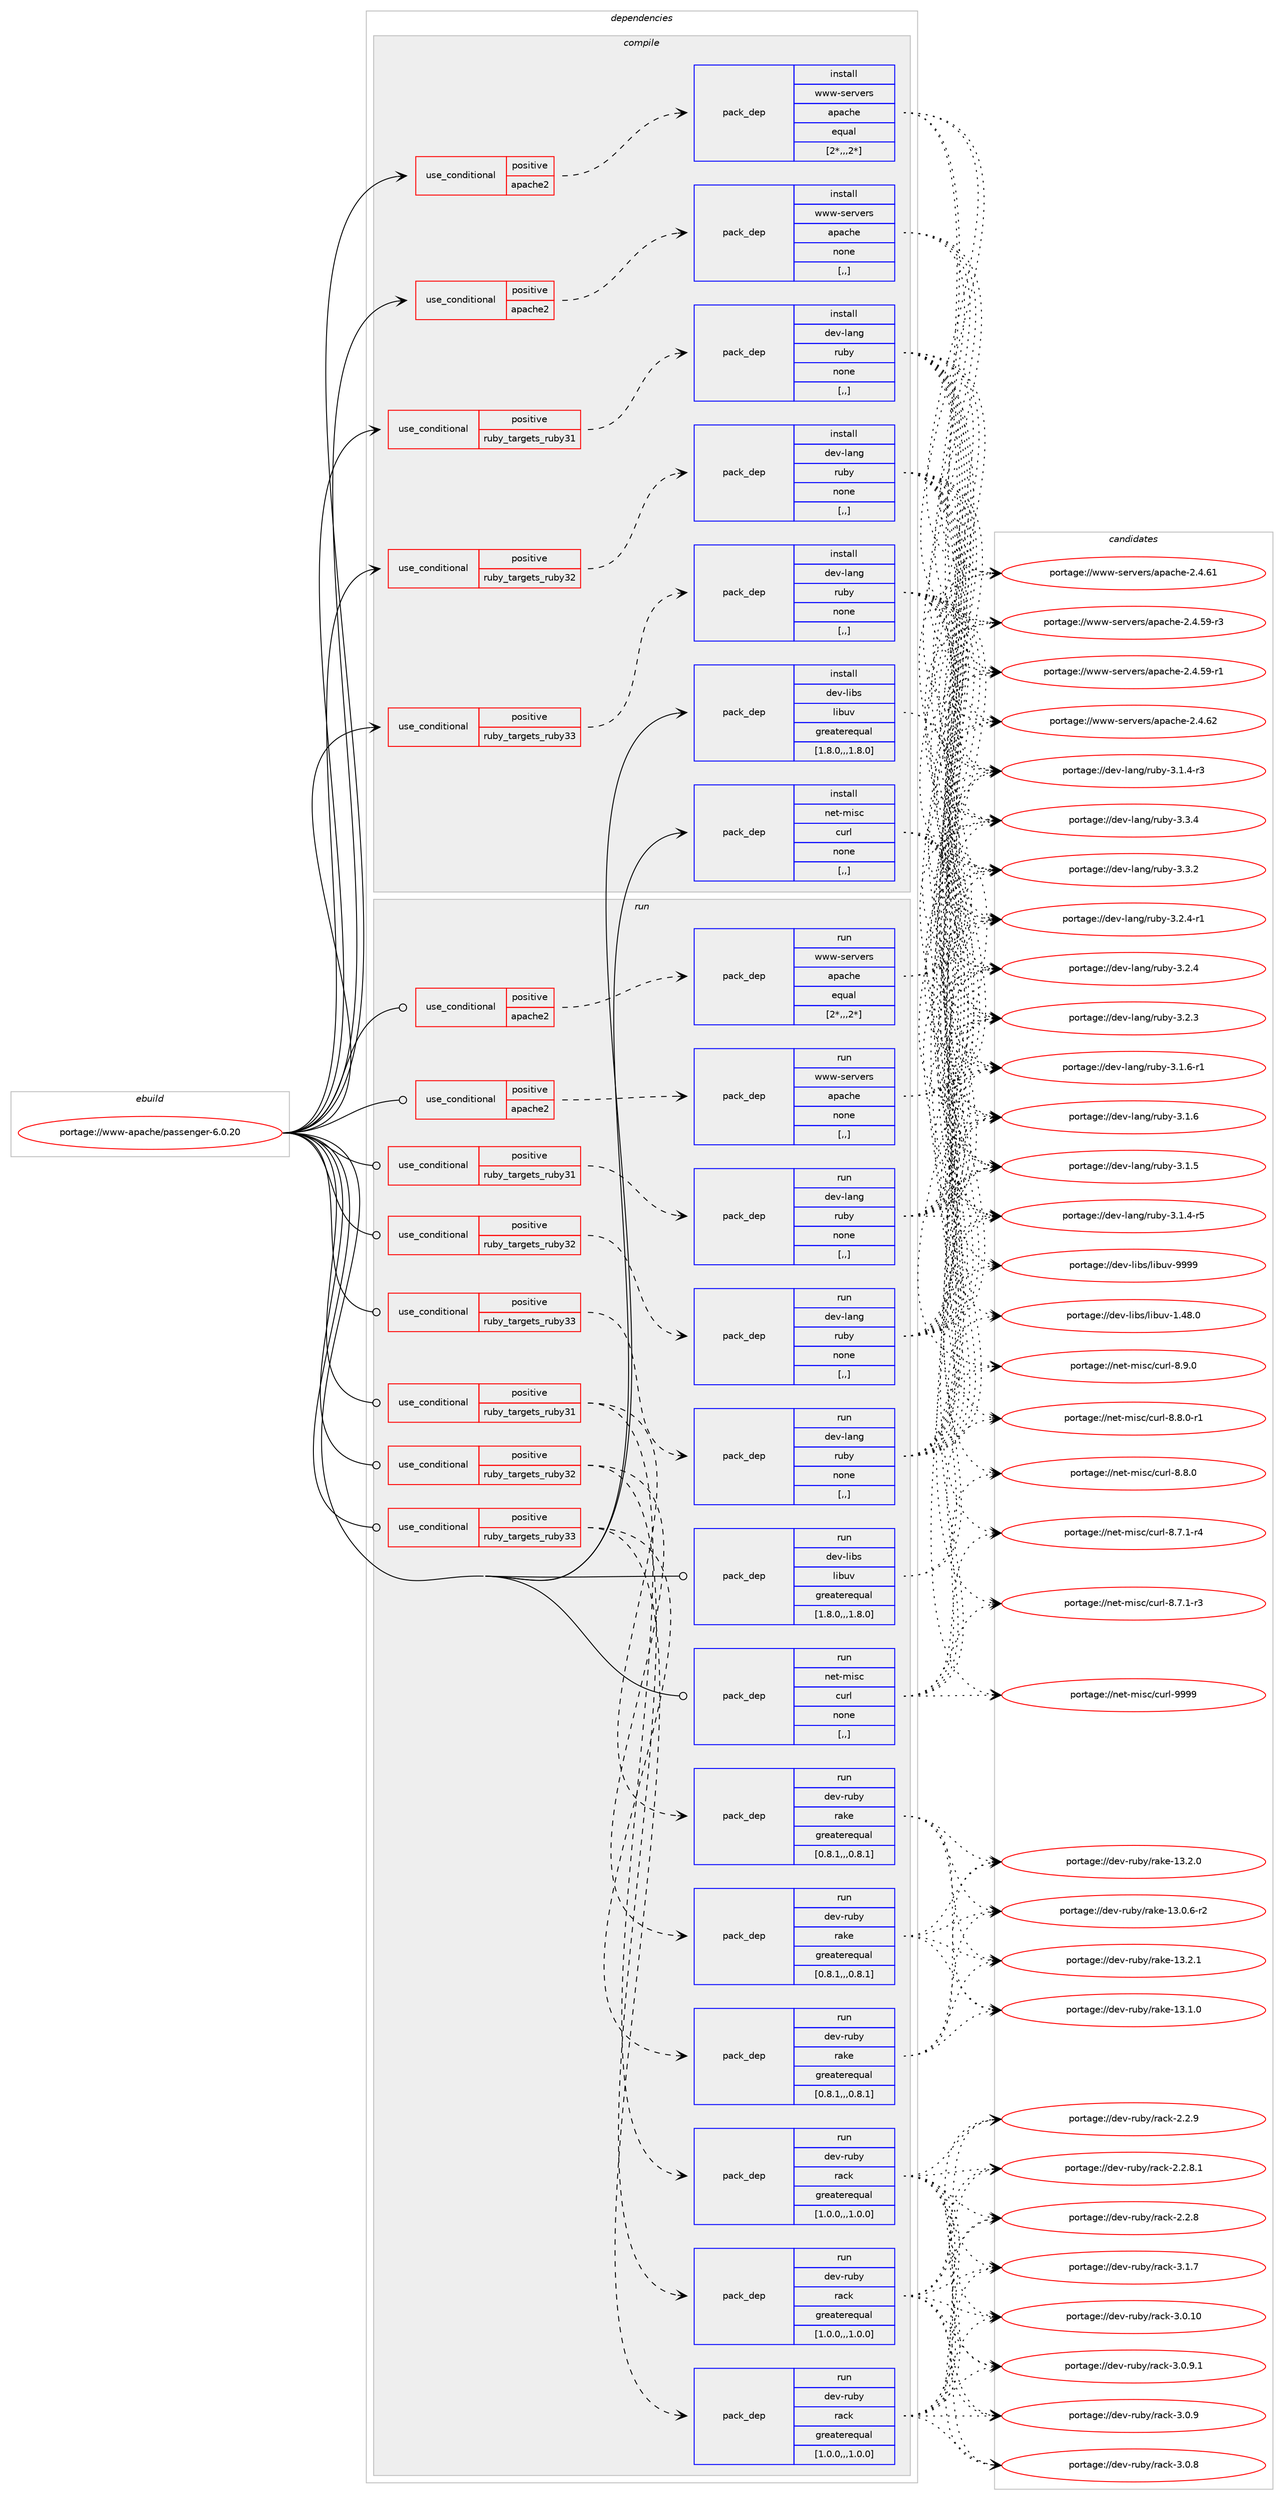 digraph prolog {

# *************
# Graph options
# *************

newrank=true;
concentrate=true;
compound=true;
graph [rankdir=LR,fontname=Helvetica,fontsize=10,ranksep=1.5];#, ranksep=2.5, nodesep=0.2];
edge  [arrowhead=vee];
node  [fontname=Helvetica,fontsize=10];

# **********
# The ebuild
# **********

subgraph cluster_leftcol {
color=gray;
label=<<i>ebuild</i>>;
id [label="portage://www-apache/passenger-6.0.20", color=red, width=4, href="../www-apache/passenger-6.0.20.svg"];
}

# ****************
# The dependencies
# ****************

subgraph cluster_midcol {
color=gray;
label=<<i>dependencies</i>>;
subgraph cluster_compile {
fillcolor="#eeeeee";
style=filled;
label=<<i>compile</i>>;
subgraph cond119249 {
dependency446843 [label=<<TABLE BORDER="0" CELLBORDER="1" CELLSPACING="0" CELLPADDING="4"><TR><TD ROWSPAN="3" CELLPADDING="10">use_conditional</TD></TR><TR><TD>positive</TD></TR><TR><TD>apache2</TD></TR></TABLE>>, shape=none, color=red];
subgraph pack324346 {
dependency446844 [label=<<TABLE BORDER="0" CELLBORDER="1" CELLSPACING="0" CELLPADDING="4" WIDTH="220"><TR><TD ROWSPAN="6" CELLPADDING="30">pack_dep</TD></TR><TR><TD WIDTH="110">install</TD></TR><TR><TD>www-servers</TD></TR><TR><TD>apache</TD></TR><TR><TD>equal</TD></TR><TR><TD>[2*,,,2*]</TD></TR></TABLE>>, shape=none, color=blue];
}
dependency446843:e -> dependency446844:w [weight=20,style="dashed",arrowhead="vee"];
}
id:e -> dependency446843:w [weight=20,style="solid",arrowhead="vee"];
subgraph cond119250 {
dependency446845 [label=<<TABLE BORDER="0" CELLBORDER="1" CELLSPACING="0" CELLPADDING="4"><TR><TD ROWSPAN="3" CELLPADDING="10">use_conditional</TD></TR><TR><TD>positive</TD></TR><TR><TD>apache2</TD></TR></TABLE>>, shape=none, color=red];
subgraph pack324347 {
dependency446846 [label=<<TABLE BORDER="0" CELLBORDER="1" CELLSPACING="0" CELLPADDING="4" WIDTH="220"><TR><TD ROWSPAN="6" CELLPADDING="30">pack_dep</TD></TR><TR><TD WIDTH="110">install</TD></TR><TR><TD>www-servers</TD></TR><TR><TD>apache</TD></TR><TR><TD>none</TD></TR><TR><TD>[,,]</TD></TR></TABLE>>, shape=none, color=blue];
}
dependency446845:e -> dependency446846:w [weight=20,style="dashed",arrowhead="vee"];
}
id:e -> dependency446845:w [weight=20,style="solid",arrowhead="vee"];
subgraph cond119251 {
dependency446847 [label=<<TABLE BORDER="0" CELLBORDER="1" CELLSPACING="0" CELLPADDING="4"><TR><TD ROWSPAN="3" CELLPADDING="10">use_conditional</TD></TR><TR><TD>positive</TD></TR><TR><TD>ruby_targets_ruby31</TD></TR></TABLE>>, shape=none, color=red];
subgraph pack324348 {
dependency446848 [label=<<TABLE BORDER="0" CELLBORDER="1" CELLSPACING="0" CELLPADDING="4" WIDTH="220"><TR><TD ROWSPAN="6" CELLPADDING="30">pack_dep</TD></TR><TR><TD WIDTH="110">install</TD></TR><TR><TD>dev-lang</TD></TR><TR><TD>ruby</TD></TR><TR><TD>none</TD></TR><TR><TD>[,,]</TD></TR></TABLE>>, shape=none, color=blue];
}
dependency446847:e -> dependency446848:w [weight=20,style="dashed",arrowhead="vee"];
}
id:e -> dependency446847:w [weight=20,style="solid",arrowhead="vee"];
subgraph cond119252 {
dependency446849 [label=<<TABLE BORDER="0" CELLBORDER="1" CELLSPACING="0" CELLPADDING="4"><TR><TD ROWSPAN="3" CELLPADDING="10">use_conditional</TD></TR><TR><TD>positive</TD></TR><TR><TD>ruby_targets_ruby32</TD></TR></TABLE>>, shape=none, color=red];
subgraph pack324349 {
dependency446850 [label=<<TABLE BORDER="0" CELLBORDER="1" CELLSPACING="0" CELLPADDING="4" WIDTH="220"><TR><TD ROWSPAN="6" CELLPADDING="30">pack_dep</TD></TR><TR><TD WIDTH="110">install</TD></TR><TR><TD>dev-lang</TD></TR><TR><TD>ruby</TD></TR><TR><TD>none</TD></TR><TR><TD>[,,]</TD></TR></TABLE>>, shape=none, color=blue];
}
dependency446849:e -> dependency446850:w [weight=20,style="dashed",arrowhead="vee"];
}
id:e -> dependency446849:w [weight=20,style="solid",arrowhead="vee"];
subgraph cond119253 {
dependency446851 [label=<<TABLE BORDER="0" CELLBORDER="1" CELLSPACING="0" CELLPADDING="4"><TR><TD ROWSPAN="3" CELLPADDING="10">use_conditional</TD></TR><TR><TD>positive</TD></TR><TR><TD>ruby_targets_ruby33</TD></TR></TABLE>>, shape=none, color=red];
subgraph pack324350 {
dependency446852 [label=<<TABLE BORDER="0" CELLBORDER="1" CELLSPACING="0" CELLPADDING="4" WIDTH="220"><TR><TD ROWSPAN="6" CELLPADDING="30">pack_dep</TD></TR><TR><TD WIDTH="110">install</TD></TR><TR><TD>dev-lang</TD></TR><TR><TD>ruby</TD></TR><TR><TD>none</TD></TR><TR><TD>[,,]</TD></TR></TABLE>>, shape=none, color=blue];
}
dependency446851:e -> dependency446852:w [weight=20,style="dashed",arrowhead="vee"];
}
id:e -> dependency446851:w [weight=20,style="solid",arrowhead="vee"];
subgraph pack324351 {
dependency446853 [label=<<TABLE BORDER="0" CELLBORDER="1" CELLSPACING="0" CELLPADDING="4" WIDTH="220"><TR><TD ROWSPAN="6" CELLPADDING="30">pack_dep</TD></TR><TR><TD WIDTH="110">install</TD></TR><TR><TD>dev-libs</TD></TR><TR><TD>libuv</TD></TR><TR><TD>greaterequal</TD></TR><TR><TD>[1.8.0,,,1.8.0]</TD></TR></TABLE>>, shape=none, color=blue];
}
id:e -> dependency446853:w [weight=20,style="solid",arrowhead="vee"];
subgraph pack324352 {
dependency446854 [label=<<TABLE BORDER="0" CELLBORDER="1" CELLSPACING="0" CELLPADDING="4" WIDTH="220"><TR><TD ROWSPAN="6" CELLPADDING="30">pack_dep</TD></TR><TR><TD WIDTH="110">install</TD></TR><TR><TD>net-misc</TD></TR><TR><TD>curl</TD></TR><TR><TD>none</TD></TR><TR><TD>[,,]</TD></TR></TABLE>>, shape=none, color=blue];
}
id:e -> dependency446854:w [weight=20,style="solid",arrowhead="vee"];
}
subgraph cluster_compileandrun {
fillcolor="#eeeeee";
style=filled;
label=<<i>compile and run</i>>;
}
subgraph cluster_run {
fillcolor="#eeeeee";
style=filled;
label=<<i>run</i>>;
subgraph cond119254 {
dependency446855 [label=<<TABLE BORDER="0" CELLBORDER="1" CELLSPACING="0" CELLPADDING="4"><TR><TD ROWSPAN="3" CELLPADDING="10">use_conditional</TD></TR><TR><TD>positive</TD></TR><TR><TD>apache2</TD></TR></TABLE>>, shape=none, color=red];
subgraph pack324353 {
dependency446856 [label=<<TABLE BORDER="0" CELLBORDER="1" CELLSPACING="0" CELLPADDING="4" WIDTH="220"><TR><TD ROWSPAN="6" CELLPADDING="30">pack_dep</TD></TR><TR><TD WIDTH="110">run</TD></TR><TR><TD>www-servers</TD></TR><TR><TD>apache</TD></TR><TR><TD>equal</TD></TR><TR><TD>[2*,,,2*]</TD></TR></TABLE>>, shape=none, color=blue];
}
dependency446855:e -> dependency446856:w [weight=20,style="dashed",arrowhead="vee"];
}
id:e -> dependency446855:w [weight=20,style="solid",arrowhead="odot"];
subgraph cond119255 {
dependency446857 [label=<<TABLE BORDER="0" CELLBORDER="1" CELLSPACING="0" CELLPADDING="4"><TR><TD ROWSPAN="3" CELLPADDING="10">use_conditional</TD></TR><TR><TD>positive</TD></TR><TR><TD>apache2</TD></TR></TABLE>>, shape=none, color=red];
subgraph pack324354 {
dependency446858 [label=<<TABLE BORDER="0" CELLBORDER="1" CELLSPACING="0" CELLPADDING="4" WIDTH="220"><TR><TD ROWSPAN="6" CELLPADDING="30">pack_dep</TD></TR><TR><TD WIDTH="110">run</TD></TR><TR><TD>www-servers</TD></TR><TR><TD>apache</TD></TR><TR><TD>none</TD></TR><TR><TD>[,,]</TD></TR></TABLE>>, shape=none, color=blue];
}
dependency446857:e -> dependency446858:w [weight=20,style="dashed",arrowhead="vee"];
}
id:e -> dependency446857:w [weight=20,style="solid",arrowhead="odot"];
subgraph cond119256 {
dependency446859 [label=<<TABLE BORDER="0" CELLBORDER="1" CELLSPACING="0" CELLPADDING="4"><TR><TD ROWSPAN="3" CELLPADDING="10">use_conditional</TD></TR><TR><TD>positive</TD></TR><TR><TD>ruby_targets_ruby31</TD></TR></TABLE>>, shape=none, color=red];
subgraph pack324355 {
dependency446860 [label=<<TABLE BORDER="0" CELLBORDER="1" CELLSPACING="0" CELLPADDING="4" WIDTH="220"><TR><TD ROWSPAN="6" CELLPADDING="30">pack_dep</TD></TR><TR><TD WIDTH="110">run</TD></TR><TR><TD>dev-lang</TD></TR><TR><TD>ruby</TD></TR><TR><TD>none</TD></TR><TR><TD>[,,]</TD></TR></TABLE>>, shape=none, color=blue];
}
dependency446859:e -> dependency446860:w [weight=20,style="dashed",arrowhead="vee"];
}
id:e -> dependency446859:w [weight=20,style="solid",arrowhead="odot"];
subgraph cond119257 {
dependency446861 [label=<<TABLE BORDER="0" CELLBORDER="1" CELLSPACING="0" CELLPADDING="4"><TR><TD ROWSPAN="3" CELLPADDING="10">use_conditional</TD></TR><TR><TD>positive</TD></TR><TR><TD>ruby_targets_ruby31</TD></TR></TABLE>>, shape=none, color=red];
subgraph pack324356 {
dependency446862 [label=<<TABLE BORDER="0" CELLBORDER="1" CELLSPACING="0" CELLPADDING="4" WIDTH="220"><TR><TD ROWSPAN="6" CELLPADDING="30">pack_dep</TD></TR><TR><TD WIDTH="110">run</TD></TR><TR><TD>dev-ruby</TD></TR><TR><TD>rack</TD></TR><TR><TD>greaterequal</TD></TR><TR><TD>[1.0.0,,,1.0.0]</TD></TR></TABLE>>, shape=none, color=blue];
}
dependency446861:e -> dependency446862:w [weight=20,style="dashed",arrowhead="vee"];
subgraph pack324357 {
dependency446863 [label=<<TABLE BORDER="0" CELLBORDER="1" CELLSPACING="0" CELLPADDING="4" WIDTH="220"><TR><TD ROWSPAN="6" CELLPADDING="30">pack_dep</TD></TR><TR><TD WIDTH="110">run</TD></TR><TR><TD>dev-ruby</TD></TR><TR><TD>rake</TD></TR><TR><TD>greaterequal</TD></TR><TR><TD>[0.8.1,,,0.8.1]</TD></TR></TABLE>>, shape=none, color=blue];
}
dependency446861:e -> dependency446863:w [weight=20,style="dashed",arrowhead="vee"];
}
id:e -> dependency446861:w [weight=20,style="solid",arrowhead="odot"];
subgraph cond119258 {
dependency446864 [label=<<TABLE BORDER="0" CELLBORDER="1" CELLSPACING="0" CELLPADDING="4"><TR><TD ROWSPAN="3" CELLPADDING="10">use_conditional</TD></TR><TR><TD>positive</TD></TR><TR><TD>ruby_targets_ruby32</TD></TR></TABLE>>, shape=none, color=red];
subgraph pack324358 {
dependency446865 [label=<<TABLE BORDER="0" CELLBORDER="1" CELLSPACING="0" CELLPADDING="4" WIDTH="220"><TR><TD ROWSPAN="6" CELLPADDING="30">pack_dep</TD></TR><TR><TD WIDTH="110">run</TD></TR><TR><TD>dev-lang</TD></TR><TR><TD>ruby</TD></TR><TR><TD>none</TD></TR><TR><TD>[,,]</TD></TR></TABLE>>, shape=none, color=blue];
}
dependency446864:e -> dependency446865:w [weight=20,style="dashed",arrowhead="vee"];
}
id:e -> dependency446864:w [weight=20,style="solid",arrowhead="odot"];
subgraph cond119259 {
dependency446866 [label=<<TABLE BORDER="0" CELLBORDER="1" CELLSPACING="0" CELLPADDING="4"><TR><TD ROWSPAN="3" CELLPADDING="10">use_conditional</TD></TR><TR><TD>positive</TD></TR><TR><TD>ruby_targets_ruby32</TD></TR></TABLE>>, shape=none, color=red];
subgraph pack324359 {
dependency446867 [label=<<TABLE BORDER="0" CELLBORDER="1" CELLSPACING="0" CELLPADDING="4" WIDTH="220"><TR><TD ROWSPAN="6" CELLPADDING="30">pack_dep</TD></TR><TR><TD WIDTH="110">run</TD></TR><TR><TD>dev-ruby</TD></TR><TR><TD>rack</TD></TR><TR><TD>greaterequal</TD></TR><TR><TD>[1.0.0,,,1.0.0]</TD></TR></TABLE>>, shape=none, color=blue];
}
dependency446866:e -> dependency446867:w [weight=20,style="dashed",arrowhead="vee"];
subgraph pack324360 {
dependency446868 [label=<<TABLE BORDER="0" CELLBORDER="1" CELLSPACING="0" CELLPADDING="4" WIDTH="220"><TR><TD ROWSPAN="6" CELLPADDING="30">pack_dep</TD></TR><TR><TD WIDTH="110">run</TD></TR><TR><TD>dev-ruby</TD></TR><TR><TD>rake</TD></TR><TR><TD>greaterequal</TD></TR><TR><TD>[0.8.1,,,0.8.1]</TD></TR></TABLE>>, shape=none, color=blue];
}
dependency446866:e -> dependency446868:w [weight=20,style="dashed",arrowhead="vee"];
}
id:e -> dependency446866:w [weight=20,style="solid",arrowhead="odot"];
subgraph cond119260 {
dependency446869 [label=<<TABLE BORDER="0" CELLBORDER="1" CELLSPACING="0" CELLPADDING="4"><TR><TD ROWSPAN="3" CELLPADDING="10">use_conditional</TD></TR><TR><TD>positive</TD></TR><TR><TD>ruby_targets_ruby33</TD></TR></TABLE>>, shape=none, color=red];
subgraph pack324361 {
dependency446870 [label=<<TABLE BORDER="0" CELLBORDER="1" CELLSPACING="0" CELLPADDING="4" WIDTH="220"><TR><TD ROWSPAN="6" CELLPADDING="30">pack_dep</TD></TR><TR><TD WIDTH="110">run</TD></TR><TR><TD>dev-lang</TD></TR><TR><TD>ruby</TD></TR><TR><TD>none</TD></TR><TR><TD>[,,]</TD></TR></TABLE>>, shape=none, color=blue];
}
dependency446869:e -> dependency446870:w [weight=20,style="dashed",arrowhead="vee"];
}
id:e -> dependency446869:w [weight=20,style="solid",arrowhead="odot"];
subgraph cond119261 {
dependency446871 [label=<<TABLE BORDER="0" CELLBORDER="1" CELLSPACING="0" CELLPADDING="4"><TR><TD ROWSPAN="3" CELLPADDING="10">use_conditional</TD></TR><TR><TD>positive</TD></TR><TR><TD>ruby_targets_ruby33</TD></TR></TABLE>>, shape=none, color=red];
subgraph pack324362 {
dependency446872 [label=<<TABLE BORDER="0" CELLBORDER="1" CELLSPACING="0" CELLPADDING="4" WIDTH="220"><TR><TD ROWSPAN="6" CELLPADDING="30">pack_dep</TD></TR><TR><TD WIDTH="110">run</TD></TR><TR><TD>dev-ruby</TD></TR><TR><TD>rack</TD></TR><TR><TD>greaterequal</TD></TR><TR><TD>[1.0.0,,,1.0.0]</TD></TR></TABLE>>, shape=none, color=blue];
}
dependency446871:e -> dependency446872:w [weight=20,style="dashed",arrowhead="vee"];
subgraph pack324363 {
dependency446873 [label=<<TABLE BORDER="0" CELLBORDER="1" CELLSPACING="0" CELLPADDING="4" WIDTH="220"><TR><TD ROWSPAN="6" CELLPADDING="30">pack_dep</TD></TR><TR><TD WIDTH="110">run</TD></TR><TR><TD>dev-ruby</TD></TR><TR><TD>rake</TD></TR><TR><TD>greaterequal</TD></TR><TR><TD>[0.8.1,,,0.8.1]</TD></TR></TABLE>>, shape=none, color=blue];
}
dependency446871:e -> dependency446873:w [weight=20,style="dashed",arrowhead="vee"];
}
id:e -> dependency446871:w [weight=20,style="solid",arrowhead="odot"];
subgraph pack324364 {
dependency446874 [label=<<TABLE BORDER="0" CELLBORDER="1" CELLSPACING="0" CELLPADDING="4" WIDTH="220"><TR><TD ROWSPAN="6" CELLPADDING="30">pack_dep</TD></TR><TR><TD WIDTH="110">run</TD></TR><TR><TD>dev-libs</TD></TR><TR><TD>libuv</TD></TR><TR><TD>greaterequal</TD></TR><TR><TD>[1.8.0,,,1.8.0]</TD></TR></TABLE>>, shape=none, color=blue];
}
id:e -> dependency446874:w [weight=20,style="solid",arrowhead="odot"];
subgraph pack324365 {
dependency446875 [label=<<TABLE BORDER="0" CELLBORDER="1" CELLSPACING="0" CELLPADDING="4" WIDTH="220"><TR><TD ROWSPAN="6" CELLPADDING="30">pack_dep</TD></TR><TR><TD WIDTH="110">run</TD></TR><TR><TD>net-misc</TD></TR><TR><TD>curl</TD></TR><TR><TD>none</TD></TR><TR><TD>[,,]</TD></TR></TABLE>>, shape=none, color=blue];
}
id:e -> dependency446875:w [weight=20,style="solid",arrowhead="odot"];
}
}

# **************
# The candidates
# **************

subgraph cluster_choices {
rank=same;
color=gray;
label=<<i>candidates</i>>;

subgraph choice324346 {
color=black;
nodesep=1;
choice119119119451151011141181011141154797112979910410145504652465450 [label="portage://www-servers/apache-2.4.62", color=red, width=4,href="../www-servers/apache-2.4.62.svg"];
choice119119119451151011141181011141154797112979910410145504652465449 [label="portage://www-servers/apache-2.4.61", color=red, width=4,href="../www-servers/apache-2.4.61.svg"];
choice1191191194511510111411810111411547971129799104101455046524653574511451 [label="portage://www-servers/apache-2.4.59-r3", color=red, width=4,href="../www-servers/apache-2.4.59-r3.svg"];
choice1191191194511510111411810111411547971129799104101455046524653574511449 [label="portage://www-servers/apache-2.4.59-r1", color=red, width=4,href="../www-servers/apache-2.4.59-r1.svg"];
dependency446844:e -> choice119119119451151011141181011141154797112979910410145504652465450:w [style=dotted,weight="100"];
dependency446844:e -> choice119119119451151011141181011141154797112979910410145504652465449:w [style=dotted,weight="100"];
dependency446844:e -> choice1191191194511510111411810111411547971129799104101455046524653574511451:w [style=dotted,weight="100"];
dependency446844:e -> choice1191191194511510111411810111411547971129799104101455046524653574511449:w [style=dotted,weight="100"];
}
subgraph choice324347 {
color=black;
nodesep=1;
choice119119119451151011141181011141154797112979910410145504652465450 [label="portage://www-servers/apache-2.4.62", color=red, width=4,href="../www-servers/apache-2.4.62.svg"];
choice119119119451151011141181011141154797112979910410145504652465449 [label="portage://www-servers/apache-2.4.61", color=red, width=4,href="../www-servers/apache-2.4.61.svg"];
choice1191191194511510111411810111411547971129799104101455046524653574511451 [label="portage://www-servers/apache-2.4.59-r3", color=red, width=4,href="../www-servers/apache-2.4.59-r3.svg"];
choice1191191194511510111411810111411547971129799104101455046524653574511449 [label="portage://www-servers/apache-2.4.59-r1", color=red, width=4,href="../www-servers/apache-2.4.59-r1.svg"];
dependency446846:e -> choice119119119451151011141181011141154797112979910410145504652465450:w [style=dotted,weight="100"];
dependency446846:e -> choice119119119451151011141181011141154797112979910410145504652465449:w [style=dotted,weight="100"];
dependency446846:e -> choice1191191194511510111411810111411547971129799104101455046524653574511451:w [style=dotted,weight="100"];
dependency446846:e -> choice1191191194511510111411810111411547971129799104101455046524653574511449:w [style=dotted,weight="100"];
}
subgraph choice324348 {
color=black;
nodesep=1;
choice10010111845108971101034711411798121455146514652 [label="portage://dev-lang/ruby-3.3.4", color=red, width=4,href="../dev-lang/ruby-3.3.4.svg"];
choice10010111845108971101034711411798121455146514650 [label="portage://dev-lang/ruby-3.3.2", color=red, width=4,href="../dev-lang/ruby-3.3.2.svg"];
choice100101118451089711010347114117981214551465046524511449 [label="portage://dev-lang/ruby-3.2.4-r1", color=red, width=4,href="../dev-lang/ruby-3.2.4-r1.svg"];
choice10010111845108971101034711411798121455146504652 [label="portage://dev-lang/ruby-3.2.4", color=red, width=4,href="../dev-lang/ruby-3.2.4.svg"];
choice10010111845108971101034711411798121455146504651 [label="portage://dev-lang/ruby-3.2.3", color=red, width=4,href="../dev-lang/ruby-3.2.3.svg"];
choice100101118451089711010347114117981214551464946544511449 [label="portage://dev-lang/ruby-3.1.6-r1", color=red, width=4,href="../dev-lang/ruby-3.1.6-r1.svg"];
choice10010111845108971101034711411798121455146494654 [label="portage://dev-lang/ruby-3.1.6", color=red, width=4,href="../dev-lang/ruby-3.1.6.svg"];
choice10010111845108971101034711411798121455146494653 [label="portage://dev-lang/ruby-3.1.5", color=red, width=4,href="../dev-lang/ruby-3.1.5.svg"];
choice100101118451089711010347114117981214551464946524511453 [label="portage://dev-lang/ruby-3.1.4-r5", color=red, width=4,href="../dev-lang/ruby-3.1.4-r5.svg"];
choice100101118451089711010347114117981214551464946524511451 [label="portage://dev-lang/ruby-3.1.4-r3", color=red, width=4,href="../dev-lang/ruby-3.1.4-r3.svg"];
dependency446848:e -> choice10010111845108971101034711411798121455146514652:w [style=dotted,weight="100"];
dependency446848:e -> choice10010111845108971101034711411798121455146514650:w [style=dotted,weight="100"];
dependency446848:e -> choice100101118451089711010347114117981214551465046524511449:w [style=dotted,weight="100"];
dependency446848:e -> choice10010111845108971101034711411798121455146504652:w [style=dotted,weight="100"];
dependency446848:e -> choice10010111845108971101034711411798121455146504651:w [style=dotted,weight="100"];
dependency446848:e -> choice100101118451089711010347114117981214551464946544511449:w [style=dotted,weight="100"];
dependency446848:e -> choice10010111845108971101034711411798121455146494654:w [style=dotted,weight="100"];
dependency446848:e -> choice10010111845108971101034711411798121455146494653:w [style=dotted,weight="100"];
dependency446848:e -> choice100101118451089711010347114117981214551464946524511453:w [style=dotted,weight="100"];
dependency446848:e -> choice100101118451089711010347114117981214551464946524511451:w [style=dotted,weight="100"];
}
subgraph choice324349 {
color=black;
nodesep=1;
choice10010111845108971101034711411798121455146514652 [label="portage://dev-lang/ruby-3.3.4", color=red, width=4,href="../dev-lang/ruby-3.3.4.svg"];
choice10010111845108971101034711411798121455146514650 [label="portage://dev-lang/ruby-3.3.2", color=red, width=4,href="../dev-lang/ruby-3.3.2.svg"];
choice100101118451089711010347114117981214551465046524511449 [label="portage://dev-lang/ruby-3.2.4-r1", color=red, width=4,href="../dev-lang/ruby-3.2.4-r1.svg"];
choice10010111845108971101034711411798121455146504652 [label="portage://dev-lang/ruby-3.2.4", color=red, width=4,href="../dev-lang/ruby-3.2.4.svg"];
choice10010111845108971101034711411798121455146504651 [label="portage://dev-lang/ruby-3.2.3", color=red, width=4,href="../dev-lang/ruby-3.2.3.svg"];
choice100101118451089711010347114117981214551464946544511449 [label="portage://dev-lang/ruby-3.1.6-r1", color=red, width=4,href="../dev-lang/ruby-3.1.6-r1.svg"];
choice10010111845108971101034711411798121455146494654 [label="portage://dev-lang/ruby-3.1.6", color=red, width=4,href="../dev-lang/ruby-3.1.6.svg"];
choice10010111845108971101034711411798121455146494653 [label="portage://dev-lang/ruby-3.1.5", color=red, width=4,href="../dev-lang/ruby-3.1.5.svg"];
choice100101118451089711010347114117981214551464946524511453 [label="portage://dev-lang/ruby-3.1.4-r5", color=red, width=4,href="../dev-lang/ruby-3.1.4-r5.svg"];
choice100101118451089711010347114117981214551464946524511451 [label="portage://dev-lang/ruby-3.1.4-r3", color=red, width=4,href="../dev-lang/ruby-3.1.4-r3.svg"];
dependency446850:e -> choice10010111845108971101034711411798121455146514652:w [style=dotted,weight="100"];
dependency446850:e -> choice10010111845108971101034711411798121455146514650:w [style=dotted,weight="100"];
dependency446850:e -> choice100101118451089711010347114117981214551465046524511449:w [style=dotted,weight="100"];
dependency446850:e -> choice10010111845108971101034711411798121455146504652:w [style=dotted,weight="100"];
dependency446850:e -> choice10010111845108971101034711411798121455146504651:w [style=dotted,weight="100"];
dependency446850:e -> choice100101118451089711010347114117981214551464946544511449:w [style=dotted,weight="100"];
dependency446850:e -> choice10010111845108971101034711411798121455146494654:w [style=dotted,weight="100"];
dependency446850:e -> choice10010111845108971101034711411798121455146494653:w [style=dotted,weight="100"];
dependency446850:e -> choice100101118451089711010347114117981214551464946524511453:w [style=dotted,weight="100"];
dependency446850:e -> choice100101118451089711010347114117981214551464946524511451:w [style=dotted,weight="100"];
}
subgraph choice324350 {
color=black;
nodesep=1;
choice10010111845108971101034711411798121455146514652 [label="portage://dev-lang/ruby-3.3.4", color=red, width=4,href="../dev-lang/ruby-3.3.4.svg"];
choice10010111845108971101034711411798121455146514650 [label="portage://dev-lang/ruby-3.3.2", color=red, width=4,href="../dev-lang/ruby-3.3.2.svg"];
choice100101118451089711010347114117981214551465046524511449 [label="portage://dev-lang/ruby-3.2.4-r1", color=red, width=4,href="../dev-lang/ruby-3.2.4-r1.svg"];
choice10010111845108971101034711411798121455146504652 [label="portage://dev-lang/ruby-3.2.4", color=red, width=4,href="../dev-lang/ruby-3.2.4.svg"];
choice10010111845108971101034711411798121455146504651 [label="portage://dev-lang/ruby-3.2.3", color=red, width=4,href="../dev-lang/ruby-3.2.3.svg"];
choice100101118451089711010347114117981214551464946544511449 [label="portage://dev-lang/ruby-3.1.6-r1", color=red, width=4,href="../dev-lang/ruby-3.1.6-r1.svg"];
choice10010111845108971101034711411798121455146494654 [label="portage://dev-lang/ruby-3.1.6", color=red, width=4,href="../dev-lang/ruby-3.1.6.svg"];
choice10010111845108971101034711411798121455146494653 [label="portage://dev-lang/ruby-3.1.5", color=red, width=4,href="../dev-lang/ruby-3.1.5.svg"];
choice100101118451089711010347114117981214551464946524511453 [label="portage://dev-lang/ruby-3.1.4-r5", color=red, width=4,href="../dev-lang/ruby-3.1.4-r5.svg"];
choice100101118451089711010347114117981214551464946524511451 [label="portage://dev-lang/ruby-3.1.4-r3", color=red, width=4,href="../dev-lang/ruby-3.1.4-r3.svg"];
dependency446852:e -> choice10010111845108971101034711411798121455146514652:w [style=dotted,weight="100"];
dependency446852:e -> choice10010111845108971101034711411798121455146514650:w [style=dotted,weight="100"];
dependency446852:e -> choice100101118451089711010347114117981214551465046524511449:w [style=dotted,weight="100"];
dependency446852:e -> choice10010111845108971101034711411798121455146504652:w [style=dotted,weight="100"];
dependency446852:e -> choice10010111845108971101034711411798121455146504651:w [style=dotted,weight="100"];
dependency446852:e -> choice100101118451089711010347114117981214551464946544511449:w [style=dotted,weight="100"];
dependency446852:e -> choice10010111845108971101034711411798121455146494654:w [style=dotted,weight="100"];
dependency446852:e -> choice10010111845108971101034711411798121455146494653:w [style=dotted,weight="100"];
dependency446852:e -> choice100101118451089711010347114117981214551464946524511453:w [style=dotted,weight="100"];
dependency446852:e -> choice100101118451089711010347114117981214551464946524511451:w [style=dotted,weight="100"];
}
subgraph choice324351 {
color=black;
nodesep=1;
choice100101118451081059811547108105981171184557575757 [label="portage://dev-libs/libuv-9999", color=red, width=4,href="../dev-libs/libuv-9999.svg"];
choice1001011184510810598115471081059811711845494652564648 [label="portage://dev-libs/libuv-1.48.0", color=red, width=4,href="../dev-libs/libuv-1.48.0.svg"];
dependency446853:e -> choice100101118451081059811547108105981171184557575757:w [style=dotted,weight="100"];
dependency446853:e -> choice1001011184510810598115471081059811711845494652564648:w [style=dotted,weight="100"];
}
subgraph choice324352 {
color=black;
nodesep=1;
choice110101116451091051159947991171141084557575757 [label="portage://net-misc/curl-9999", color=red, width=4,href="../net-misc/curl-9999.svg"];
choice11010111645109105115994799117114108455646574648 [label="portage://net-misc/curl-8.9.0", color=red, width=4,href="../net-misc/curl-8.9.0.svg"];
choice110101116451091051159947991171141084556465646484511449 [label="portage://net-misc/curl-8.8.0-r1", color=red, width=4,href="../net-misc/curl-8.8.0-r1.svg"];
choice11010111645109105115994799117114108455646564648 [label="portage://net-misc/curl-8.8.0", color=red, width=4,href="../net-misc/curl-8.8.0.svg"];
choice110101116451091051159947991171141084556465546494511452 [label="portage://net-misc/curl-8.7.1-r4", color=red, width=4,href="../net-misc/curl-8.7.1-r4.svg"];
choice110101116451091051159947991171141084556465546494511451 [label="portage://net-misc/curl-8.7.1-r3", color=red, width=4,href="../net-misc/curl-8.7.1-r3.svg"];
dependency446854:e -> choice110101116451091051159947991171141084557575757:w [style=dotted,weight="100"];
dependency446854:e -> choice11010111645109105115994799117114108455646574648:w [style=dotted,weight="100"];
dependency446854:e -> choice110101116451091051159947991171141084556465646484511449:w [style=dotted,weight="100"];
dependency446854:e -> choice11010111645109105115994799117114108455646564648:w [style=dotted,weight="100"];
dependency446854:e -> choice110101116451091051159947991171141084556465546494511452:w [style=dotted,weight="100"];
dependency446854:e -> choice110101116451091051159947991171141084556465546494511451:w [style=dotted,weight="100"];
}
subgraph choice324353 {
color=black;
nodesep=1;
choice119119119451151011141181011141154797112979910410145504652465450 [label="portage://www-servers/apache-2.4.62", color=red, width=4,href="../www-servers/apache-2.4.62.svg"];
choice119119119451151011141181011141154797112979910410145504652465449 [label="portage://www-servers/apache-2.4.61", color=red, width=4,href="../www-servers/apache-2.4.61.svg"];
choice1191191194511510111411810111411547971129799104101455046524653574511451 [label="portage://www-servers/apache-2.4.59-r3", color=red, width=4,href="../www-servers/apache-2.4.59-r3.svg"];
choice1191191194511510111411810111411547971129799104101455046524653574511449 [label="portage://www-servers/apache-2.4.59-r1", color=red, width=4,href="../www-servers/apache-2.4.59-r1.svg"];
dependency446856:e -> choice119119119451151011141181011141154797112979910410145504652465450:w [style=dotted,weight="100"];
dependency446856:e -> choice119119119451151011141181011141154797112979910410145504652465449:w [style=dotted,weight="100"];
dependency446856:e -> choice1191191194511510111411810111411547971129799104101455046524653574511451:w [style=dotted,weight="100"];
dependency446856:e -> choice1191191194511510111411810111411547971129799104101455046524653574511449:w [style=dotted,weight="100"];
}
subgraph choice324354 {
color=black;
nodesep=1;
choice119119119451151011141181011141154797112979910410145504652465450 [label="portage://www-servers/apache-2.4.62", color=red, width=4,href="../www-servers/apache-2.4.62.svg"];
choice119119119451151011141181011141154797112979910410145504652465449 [label="portage://www-servers/apache-2.4.61", color=red, width=4,href="../www-servers/apache-2.4.61.svg"];
choice1191191194511510111411810111411547971129799104101455046524653574511451 [label="portage://www-servers/apache-2.4.59-r3", color=red, width=4,href="../www-servers/apache-2.4.59-r3.svg"];
choice1191191194511510111411810111411547971129799104101455046524653574511449 [label="portage://www-servers/apache-2.4.59-r1", color=red, width=4,href="../www-servers/apache-2.4.59-r1.svg"];
dependency446858:e -> choice119119119451151011141181011141154797112979910410145504652465450:w [style=dotted,weight="100"];
dependency446858:e -> choice119119119451151011141181011141154797112979910410145504652465449:w [style=dotted,weight="100"];
dependency446858:e -> choice1191191194511510111411810111411547971129799104101455046524653574511451:w [style=dotted,weight="100"];
dependency446858:e -> choice1191191194511510111411810111411547971129799104101455046524653574511449:w [style=dotted,weight="100"];
}
subgraph choice324355 {
color=black;
nodesep=1;
choice10010111845108971101034711411798121455146514652 [label="portage://dev-lang/ruby-3.3.4", color=red, width=4,href="../dev-lang/ruby-3.3.4.svg"];
choice10010111845108971101034711411798121455146514650 [label="portage://dev-lang/ruby-3.3.2", color=red, width=4,href="../dev-lang/ruby-3.3.2.svg"];
choice100101118451089711010347114117981214551465046524511449 [label="portage://dev-lang/ruby-3.2.4-r1", color=red, width=4,href="../dev-lang/ruby-3.2.4-r1.svg"];
choice10010111845108971101034711411798121455146504652 [label="portage://dev-lang/ruby-3.2.4", color=red, width=4,href="../dev-lang/ruby-3.2.4.svg"];
choice10010111845108971101034711411798121455146504651 [label="portage://dev-lang/ruby-3.2.3", color=red, width=4,href="../dev-lang/ruby-3.2.3.svg"];
choice100101118451089711010347114117981214551464946544511449 [label="portage://dev-lang/ruby-3.1.6-r1", color=red, width=4,href="../dev-lang/ruby-3.1.6-r1.svg"];
choice10010111845108971101034711411798121455146494654 [label="portage://dev-lang/ruby-3.1.6", color=red, width=4,href="../dev-lang/ruby-3.1.6.svg"];
choice10010111845108971101034711411798121455146494653 [label="portage://dev-lang/ruby-3.1.5", color=red, width=4,href="../dev-lang/ruby-3.1.5.svg"];
choice100101118451089711010347114117981214551464946524511453 [label="portage://dev-lang/ruby-3.1.4-r5", color=red, width=4,href="../dev-lang/ruby-3.1.4-r5.svg"];
choice100101118451089711010347114117981214551464946524511451 [label="portage://dev-lang/ruby-3.1.4-r3", color=red, width=4,href="../dev-lang/ruby-3.1.4-r3.svg"];
dependency446860:e -> choice10010111845108971101034711411798121455146514652:w [style=dotted,weight="100"];
dependency446860:e -> choice10010111845108971101034711411798121455146514650:w [style=dotted,weight="100"];
dependency446860:e -> choice100101118451089711010347114117981214551465046524511449:w [style=dotted,weight="100"];
dependency446860:e -> choice10010111845108971101034711411798121455146504652:w [style=dotted,weight="100"];
dependency446860:e -> choice10010111845108971101034711411798121455146504651:w [style=dotted,weight="100"];
dependency446860:e -> choice100101118451089711010347114117981214551464946544511449:w [style=dotted,weight="100"];
dependency446860:e -> choice10010111845108971101034711411798121455146494654:w [style=dotted,weight="100"];
dependency446860:e -> choice10010111845108971101034711411798121455146494653:w [style=dotted,weight="100"];
dependency446860:e -> choice100101118451089711010347114117981214551464946524511453:w [style=dotted,weight="100"];
dependency446860:e -> choice100101118451089711010347114117981214551464946524511451:w [style=dotted,weight="100"];
}
subgraph choice324356 {
color=black;
nodesep=1;
choice1001011184511411798121471149799107455146494655 [label="portage://dev-ruby/rack-3.1.7", color=red, width=4,href="../dev-ruby/rack-3.1.7.svg"];
choice100101118451141179812147114979910745514648464948 [label="portage://dev-ruby/rack-3.0.10", color=red, width=4,href="../dev-ruby/rack-3.0.10.svg"];
choice10010111845114117981214711497991074551464846574649 [label="portage://dev-ruby/rack-3.0.9.1", color=red, width=4,href="../dev-ruby/rack-3.0.9.1.svg"];
choice1001011184511411798121471149799107455146484657 [label="portage://dev-ruby/rack-3.0.9", color=red, width=4,href="../dev-ruby/rack-3.0.9.svg"];
choice1001011184511411798121471149799107455146484656 [label="portage://dev-ruby/rack-3.0.8", color=red, width=4,href="../dev-ruby/rack-3.0.8.svg"];
choice1001011184511411798121471149799107455046504657 [label="portage://dev-ruby/rack-2.2.9", color=red, width=4,href="../dev-ruby/rack-2.2.9.svg"];
choice10010111845114117981214711497991074550465046564649 [label="portage://dev-ruby/rack-2.2.8.1", color=red, width=4,href="../dev-ruby/rack-2.2.8.1.svg"];
choice1001011184511411798121471149799107455046504656 [label="portage://dev-ruby/rack-2.2.8", color=red, width=4,href="../dev-ruby/rack-2.2.8.svg"];
dependency446862:e -> choice1001011184511411798121471149799107455146494655:w [style=dotted,weight="100"];
dependency446862:e -> choice100101118451141179812147114979910745514648464948:w [style=dotted,weight="100"];
dependency446862:e -> choice10010111845114117981214711497991074551464846574649:w [style=dotted,weight="100"];
dependency446862:e -> choice1001011184511411798121471149799107455146484657:w [style=dotted,weight="100"];
dependency446862:e -> choice1001011184511411798121471149799107455146484656:w [style=dotted,weight="100"];
dependency446862:e -> choice1001011184511411798121471149799107455046504657:w [style=dotted,weight="100"];
dependency446862:e -> choice10010111845114117981214711497991074550465046564649:w [style=dotted,weight="100"];
dependency446862:e -> choice1001011184511411798121471149799107455046504656:w [style=dotted,weight="100"];
}
subgraph choice324357 {
color=black;
nodesep=1;
choice1001011184511411798121471149710710145495146504649 [label="portage://dev-ruby/rake-13.2.1", color=red, width=4,href="../dev-ruby/rake-13.2.1.svg"];
choice1001011184511411798121471149710710145495146504648 [label="portage://dev-ruby/rake-13.2.0", color=red, width=4,href="../dev-ruby/rake-13.2.0.svg"];
choice1001011184511411798121471149710710145495146494648 [label="portage://dev-ruby/rake-13.1.0", color=red, width=4,href="../dev-ruby/rake-13.1.0.svg"];
choice10010111845114117981214711497107101454951464846544511450 [label="portage://dev-ruby/rake-13.0.6-r2", color=red, width=4,href="../dev-ruby/rake-13.0.6-r2.svg"];
dependency446863:e -> choice1001011184511411798121471149710710145495146504649:w [style=dotted,weight="100"];
dependency446863:e -> choice1001011184511411798121471149710710145495146504648:w [style=dotted,weight="100"];
dependency446863:e -> choice1001011184511411798121471149710710145495146494648:w [style=dotted,weight="100"];
dependency446863:e -> choice10010111845114117981214711497107101454951464846544511450:w [style=dotted,weight="100"];
}
subgraph choice324358 {
color=black;
nodesep=1;
choice10010111845108971101034711411798121455146514652 [label="portage://dev-lang/ruby-3.3.4", color=red, width=4,href="../dev-lang/ruby-3.3.4.svg"];
choice10010111845108971101034711411798121455146514650 [label="portage://dev-lang/ruby-3.3.2", color=red, width=4,href="../dev-lang/ruby-3.3.2.svg"];
choice100101118451089711010347114117981214551465046524511449 [label="portage://dev-lang/ruby-3.2.4-r1", color=red, width=4,href="../dev-lang/ruby-3.2.4-r1.svg"];
choice10010111845108971101034711411798121455146504652 [label="portage://dev-lang/ruby-3.2.4", color=red, width=4,href="../dev-lang/ruby-3.2.4.svg"];
choice10010111845108971101034711411798121455146504651 [label="portage://dev-lang/ruby-3.2.3", color=red, width=4,href="../dev-lang/ruby-3.2.3.svg"];
choice100101118451089711010347114117981214551464946544511449 [label="portage://dev-lang/ruby-3.1.6-r1", color=red, width=4,href="../dev-lang/ruby-3.1.6-r1.svg"];
choice10010111845108971101034711411798121455146494654 [label="portage://dev-lang/ruby-3.1.6", color=red, width=4,href="../dev-lang/ruby-3.1.6.svg"];
choice10010111845108971101034711411798121455146494653 [label="portage://dev-lang/ruby-3.1.5", color=red, width=4,href="../dev-lang/ruby-3.1.5.svg"];
choice100101118451089711010347114117981214551464946524511453 [label="portage://dev-lang/ruby-3.1.4-r5", color=red, width=4,href="../dev-lang/ruby-3.1.4-r5.svg"];
choice100101118451089711010347114117981214551464946524511451 [label="portage://dev-lang/ruby-3.1.4-r3", color=red, width=4,href="../dev-lang/ruby-3.1.4-r3.svg"];
dependency446865:e -> choice10010111845108971101034711411798121455146514652:w [style=dotted,weight="100"];
dependency446865:e -> choice10010111845108971101034711411798121455146514650:w [style=dotted,weight="100"];
dependency446865:e -> choice100101118451089711010347114117981214551465046524511449:w [style=dotted,weight="100"];
dependency446865:e -> choice10010111845108971101034711411798121455146504652:w [style=dotted,weight="100"];
dependency446865:e -> choice10010111845108971101034711411798121455146504651:w [style=dotted,weight="100"];
dependency446865:e -> choice100101118451089711010347114117981214551464946544511449:w [style=dotted,weight="100"];
dependency446865:e -> choice10010111845108971101034711411798121455146494654:w [style=dotted,weight="100"];
dependency446865:e -> choice10010111845108971101034711411798121455146494653:w [style=dotted,weight="100"];
dependency446865:e -> choice100101118451089711010347114117981214551464946524511453:w [style=dotted,weight="100"];
dependency446865:e -> choice100101118451089711010347114117981214551464946524511451:w [style=dotted,weight="100"];
}
subgraph choice324359 {
color=black;
nodesep=1;
choice1001011184511411798121471149799107455146494655 [label="portage://dev-ruby/rack-3.1.7", color=red, width=4,href="../dev-ruby/rack-3.1.7.svg"];
choice100101118451141179812147114979910745514648464948 [label="portage://dev-ruby/rack-3.0.10", color=red, width=4,href="../dev-ruby/rack-3.0.10.svg"];
choice10010111845114117981214711497991074551464846574649 [label="portage://dev-ruby/rack-3.0.9.1", color=red, width=4,href="../dev-ruby/rack-3.0.9.1.svg"];
choice1001011184511411798121471149799107455146484657 [label="portage://dev-ruby/rack-3.0.9", color=red, width=4,href="../dev-ruby/rack-3.0.9.svg"];
choice1001011184511411798121471149799107455146484656 [label="portage://dev-ruby/rack-3.0.8", color=red, width=4,href="../dev-ruby/rack-3.0.8.svg"];
choice1001011184511411798121471149799107455046504657 [label="portage://dev-ruby/rack-2.2.9", color=red, width=4,href="../dev-ruby/rack-2.2.9.svg"];
choice10010111845114117981214711497991074550465046564649 [label="portage://dev-ruby/rack-2.2.8.1", color=red, width=4,href="../dev-ruby/rack-2.2.8.1.svg"];
choice1001011184511411798121471149799107455046504656 [label="portage://dev-ruby/rack-2.2.8", color=red, width=4,href="../dev-ruby/rack-2.2.8.svg"];
dependency446867:e -> choice1001011184511411798121471149799107455146494655:w [style=dotted,weight="100"];
dependency446867:e -> choice100101118451141179812147114979910745514648464948:w [style=dotted,weight="100"];
dependency446867:e -> choice10010111845114117981214711497991074551464846574649:w [style=dotted,weight="100"];
dependency446867:e -> choice1001011184511411798121471149799107455146484657:w [style=dotted,weight="100"];
dependency446867:e -> choice1001011184511411798121471149799107455146484656:w [style=dotted,weight="100"];
dependency446867:e -> choice1001011184511411798121471149799107455046504657:w [style=dotted,weight="100"];
dependency446867:e -> choice10010111845114117981214711497991074550465046564649:w [style=dotted,weight="100"];
dependency446867:e -> choice1001011184511411798121471149799107455046504656:w [style=dotted,weight="100"];
}
subgraph choice324360 {
color=black;
nodesep=1;
choice1001011184511411798121471149710710145495146504649 [label="portage://dev-ruby/rake-13.2.1", color=red, width=4,href="../dev-ruby/rake-13.2.1.svg"];
choice1001011184511411798121471149710710145495146504648 [label="portage://dev-ruby/rake-13.2.0", color=red, width=4,href="../dev-ruby/rake-13.2.0.svg"];
choice1001011184511411798121471149710710145495146494648 [label="portage://dev-ruby/rake-13.1.0", color=red, width=4,href="../dev-ruby/rake-13.1.0.svg"];
choice10010111845114117981214711497107101454951464846544511450 [label="portage://dev-ruby/rake-13.0.6-r2", color=red, width=4,href="../dev-ruby/rake-13.0.6-r2.svg"];
dependency446868:e -> choice1001011184511411798121471149710710145495146504649:w [style=dotted,weight="100"];
dependency446868:e -> choice1001011184511411798121471149710710145495146504648:w [style=dotted,weight="100"];
dependency446868:e -> choice1001011184511411798121471149710710145495146494648:w [style=dotted,weight="100"];
dependency446868:e -> choice10010111845114117981214711497107101454951464846544511450:w [style=dotted,weight="100"];
}
subgraph choice324361 {
color=black;
nodesep=1;
choice10010111845108971101034711411798121455146514652 [label="portage://dev-lang/ruby-3.3.4", color=red, width=4,href="../dev-lang/ruby-3.3.4.svg"];
choice10010111845108971101034711411798121455146514650 [label="portage://dev-lang/ruby-3.3.2", color=red, width=4,href="../dev-lang/ruby-3.3.2.svg"];
choice100101118451089711010347114117981214551465046524511449 [label="portage://dev-lang/ruby-3.2.4-r1", color=red, width=4,href="../dev-lang/ruby-3.2.4-r1.svg"];
choice10010111845108971101034711411798121455146504652 [label="portage://dev-lang/ruby-3.2.4", color=red, width=4,href="../dev-lang/ruby-3.2.4.svg"];
choice10010111845108971101034711411798121455146504651 [label="portage://dev-lang/ruby-3.2.3", color=red, width=4,href="../dev-lang/ruby-3.2.3.svg"];
choice100101118451089711010347114117981214551464946544511449 [label="portage://dev-lang/ruby-3.1.6-r1", color=red, width=4,href="../dev-lang/ruby-3.1.6-r1.svg"];
choice10010111845108971101034711411798121455146494654 [label="portage://dev-lang/ruby-3.1.6", color=red, width=4,href="../dev-lang/ruby-3.1.6.svg"];
choice10010111845108971101034711411798121455146494653 [label="portage://dev-lang/ruby-3.1.5", color=red, width=4,href="../dev-lang/ruby-3.1.5.svg"];
choice100101118451089711010347114117981214551464946524511453 [label="portage://dev-lang/ruby-3.1.4-r5", color=red, width=4,href="../dev-lang/ruby-3.1.4-r5.svg"];
choice100101118451089711010347114117981214551464946524511451 [label="portage://dev-lang/ruby-3.1.4-r3", color=red, width=4,href="../dev-lang/ruby-3.1.4-r3.svg"];
dependency446870:e -> choice10010111845108971101034711411798121455146514652:w [style=dotted,weight="100"];
dependency446870:e -> choice10010111845108971101034711411798121455146514650:w [style=dotted,weight="100"];
dependency446870:e -> choice100101118451089711010347114117981214551465046524511449:w [style=dotted,weight="100"];
dependency446870:e -> choice10010111845108971101034711411798121455146504652:w [style=dotted,weight="100"];
dependency446870:e -> choice10010111845108971101034711411798121455146504651:w [style=dotted,weight="100"];
dependency446870:e -> choice100101118451089711010347114117981214551464946544511449:w [style=dotted,weight="100"];
dependency446870:e -> choice10010111845108971101034711411798121455146494654:w [style=dotted,weight="100"];
dependency446870:e -> choice10010111845108971101034711411798121455146494653:w [style=dotted,weight="100"];
dependency446870:e -> choice100101118451089711010347114117981214551464946524511453:w [style=dotted,weight="100"];
dependency446870:e -> choice100101118451089711010347114117981214551464946524511451:w [style=dotted,weight="100"];
}
subgraph choice324362 {
color=black;
nodesep=1;
choice1001011184511411798121471149799107455146494655 [label="portage://dev-ruby/rack-3.1.7", color=red, width=4,href="../dev-ruby/rack-3.1.7.svg"];
choice100101118451141179812147114979910745514648464948 [label="portage://dev-ruby/rack-3.0.10", color=red, width=4,href="../dev-ruby/rack-3.0.10.svg"];
choice10010111845114117981214711497991074551464846574649 [label="portage://dev-ruby/rack-3.0.9.1", color=red, width=4,href="../dev-ruby/rack-3.0.9.1.svg"];
choice1001011184511411798121471149799107455146484657 [label="portage://dev-ruby/rack-3.0.9", color=red, width=4,href="../dev-ruby/rack-3.0.9.svg"];
choice1001011184511411798121471149799107455146484656 [label="portage://dev-ruby/rack-3.0.8", color=red, width=4,href="../dev-ruby/rack-3.0.8.svg"];
choice1001011184511411798121471149799107455046504657 [label="portage://dev-ruby/rack-2.2.9", color=red, width=4,href="../dev-ruby/rack-2.2.9.svg"];
choice10010111845114117981214711497991074550465046564649 [label="portage://dev-ruby/rack-2.2.8.1", color=red, width=4,href="../dev-ruby/rack-2.2.8.1.svg"];
choice1001011184511411798121471149799107455046504656 [label="portage://dev-ruby/rack-2.2.8", color=red, width=4,href="../dev-ruby/rack-2.2.8.svg"];
dependency446872:e -> choice1001011184511411798121471149799107455146494655:w [style=dotted,weight="100"];
dependency446872:e -> choice100101118451141179812147114979910745514648464948:w [style=dotted,weight="100"];
dependency446872:e -> choice10010111845114117981214711497991074551464846574649:w [style=dotted,weight="100"];
dependency446872:e -> choice1001011184511411798121471149799107455146484657:w [style=dotted,weight="100"];
dependency446872:e -> choice1001011184511411798121471149799107455146484656:w [style=dotted,weight="100"];
dependency446872:e -> choice1001011184511411798121471149799107455046504657:w [style=dotted,weight="100"];
dependency446872:e -> choice10010111845114117981214711497991074550465046564649:w [style=dotted,weight="100"];
dependency446872:e -> choice1001011184511411798121471149799107455046504656:w [style=dotted,weight="100"];
}
subgraph choice324363 {
color=black;
nodesep=1;
choice1001011184511411798121471149710710145495146504649 [label="portage://dev-ruby/rake-13.2.1", color=red, width=4,href="../dev-ruby/rake-13.2.1.svg"];
choice1001011184511411798121471149710710145495146504648 [label="portage://dev-ruby/rake-13.2.0", color=red, width=4,href="../dev-ruby/rake-13.2.0.svg"];
choice1001011184511411798121471149710710145495146494648 [label="portage://dev-ruby/rake-13.1.0", color=red, width=4,href="../dev-ruby/rake-13.1.0.svg"];
choice10010111845114117981214711497107101454951464846544511450 [label="portage://dev-ruby/rake-13.0.6-r2", color=red, width=4,href="../dev-ruby/rake-13.0.6-r2.svg"];
dependency446873:e -> choice1001011184511411798121471149710710145495146504649:w [style=dotted,weight="100"];
dependency446873:e -> choice1001011184511411798121471149710710145495146504648:w [style=dotted,weight="100"];
dependency446873:e -> choice1001011184511411798121471149710710145495146494648:w [style=dotted,weight="100"];
dependency446873:e -> choice10010111845114117981214711497107101454951464846544511450:w [style=dotted,weight="100"];
}
subgraph choice324364 {
color=black;
nodesep=1;
choice100101118451081059811547108105981171184557575757 [label="portage://dev-libs/libuv-9999", color=red, width=4,href="../dev-libs/libuv-9999.svg"];
choice1001011184510810598115471081059811711845494652564648 [label="portage://dev-libs/libuv-1.48.0", color=red, width=4,href="../dev-libs/libuv-1.48.0.svg"];
dependency446874:e -> choice100101118451081059811547108105981171184557575757:w [style=dotted,weight="100"];
dependency446874:e -> choice1001011184510810598115471081059811711845494652564648:w [style=dotted,weight="100"];
}
subgraph choice324365 {
color=black;
nodesep=1;
choice110101116451091051159947991171141084557575757 [label="portage://net-misc/curl-9999", color=red, width=4,href="../net-misc/curl-9999.svg"];
choice11010111645109105115994799117114108455646574648 [label="portage://net-misc/curl-8.9.0", color=red, width=4,href="../net-misc/curl-8.9.0.svg"];
choice110101116451091051159947991171141084556465646484511449 [label="portage://net-misc/curl-8.8.0-r1", color=red, width=4,href="../net-misc/curl-8.8.0-r1.svg"];
choice11010111645109105115994799117114108455646564648 [label="portage://net-misc/curl-8.8.0", color=red, width=4,href="../net-misc/curl-8.8.0.svg"];
choice110101116451091051159947991171141084556465546494511452 [label="portage://net-misc/curl-8.7.1-r4", color=red, width=4,href="../net-misc/curl-8.7.1-r4.svg"];
choice110101116451091051159947991171141084556465546494511451 [label="portage://net-misc/curl-8.7.1-r3", color=red, width=4,href="../net-misc/curl-8.7.1-r3.svg"];
dependency446875:e -> choice110101116451091051159947991171141084557575757:w [style=dotted,weight="100"];
dependency446875:e -> choice11010111645109105115994799117114108455646574648:w [style=dotted,weight="100"];
dependency446875:e -> choice110101116451091051159947991171141084556465646484511449:w [style=dotted,weight="100"];
dependency446875:e -> choice11010111645109105115994799117114108455646564648:w [style=dotted,weight="100"];
dependency446875:e -> choice110101116451091051159947991171141084556465546494511452:w [style=dotted,weight="100"];
dependency446875:e -> choice110101116451091051159947991171141084556465546494511451:w [style=dotted,weight="100"];
}
}

}

